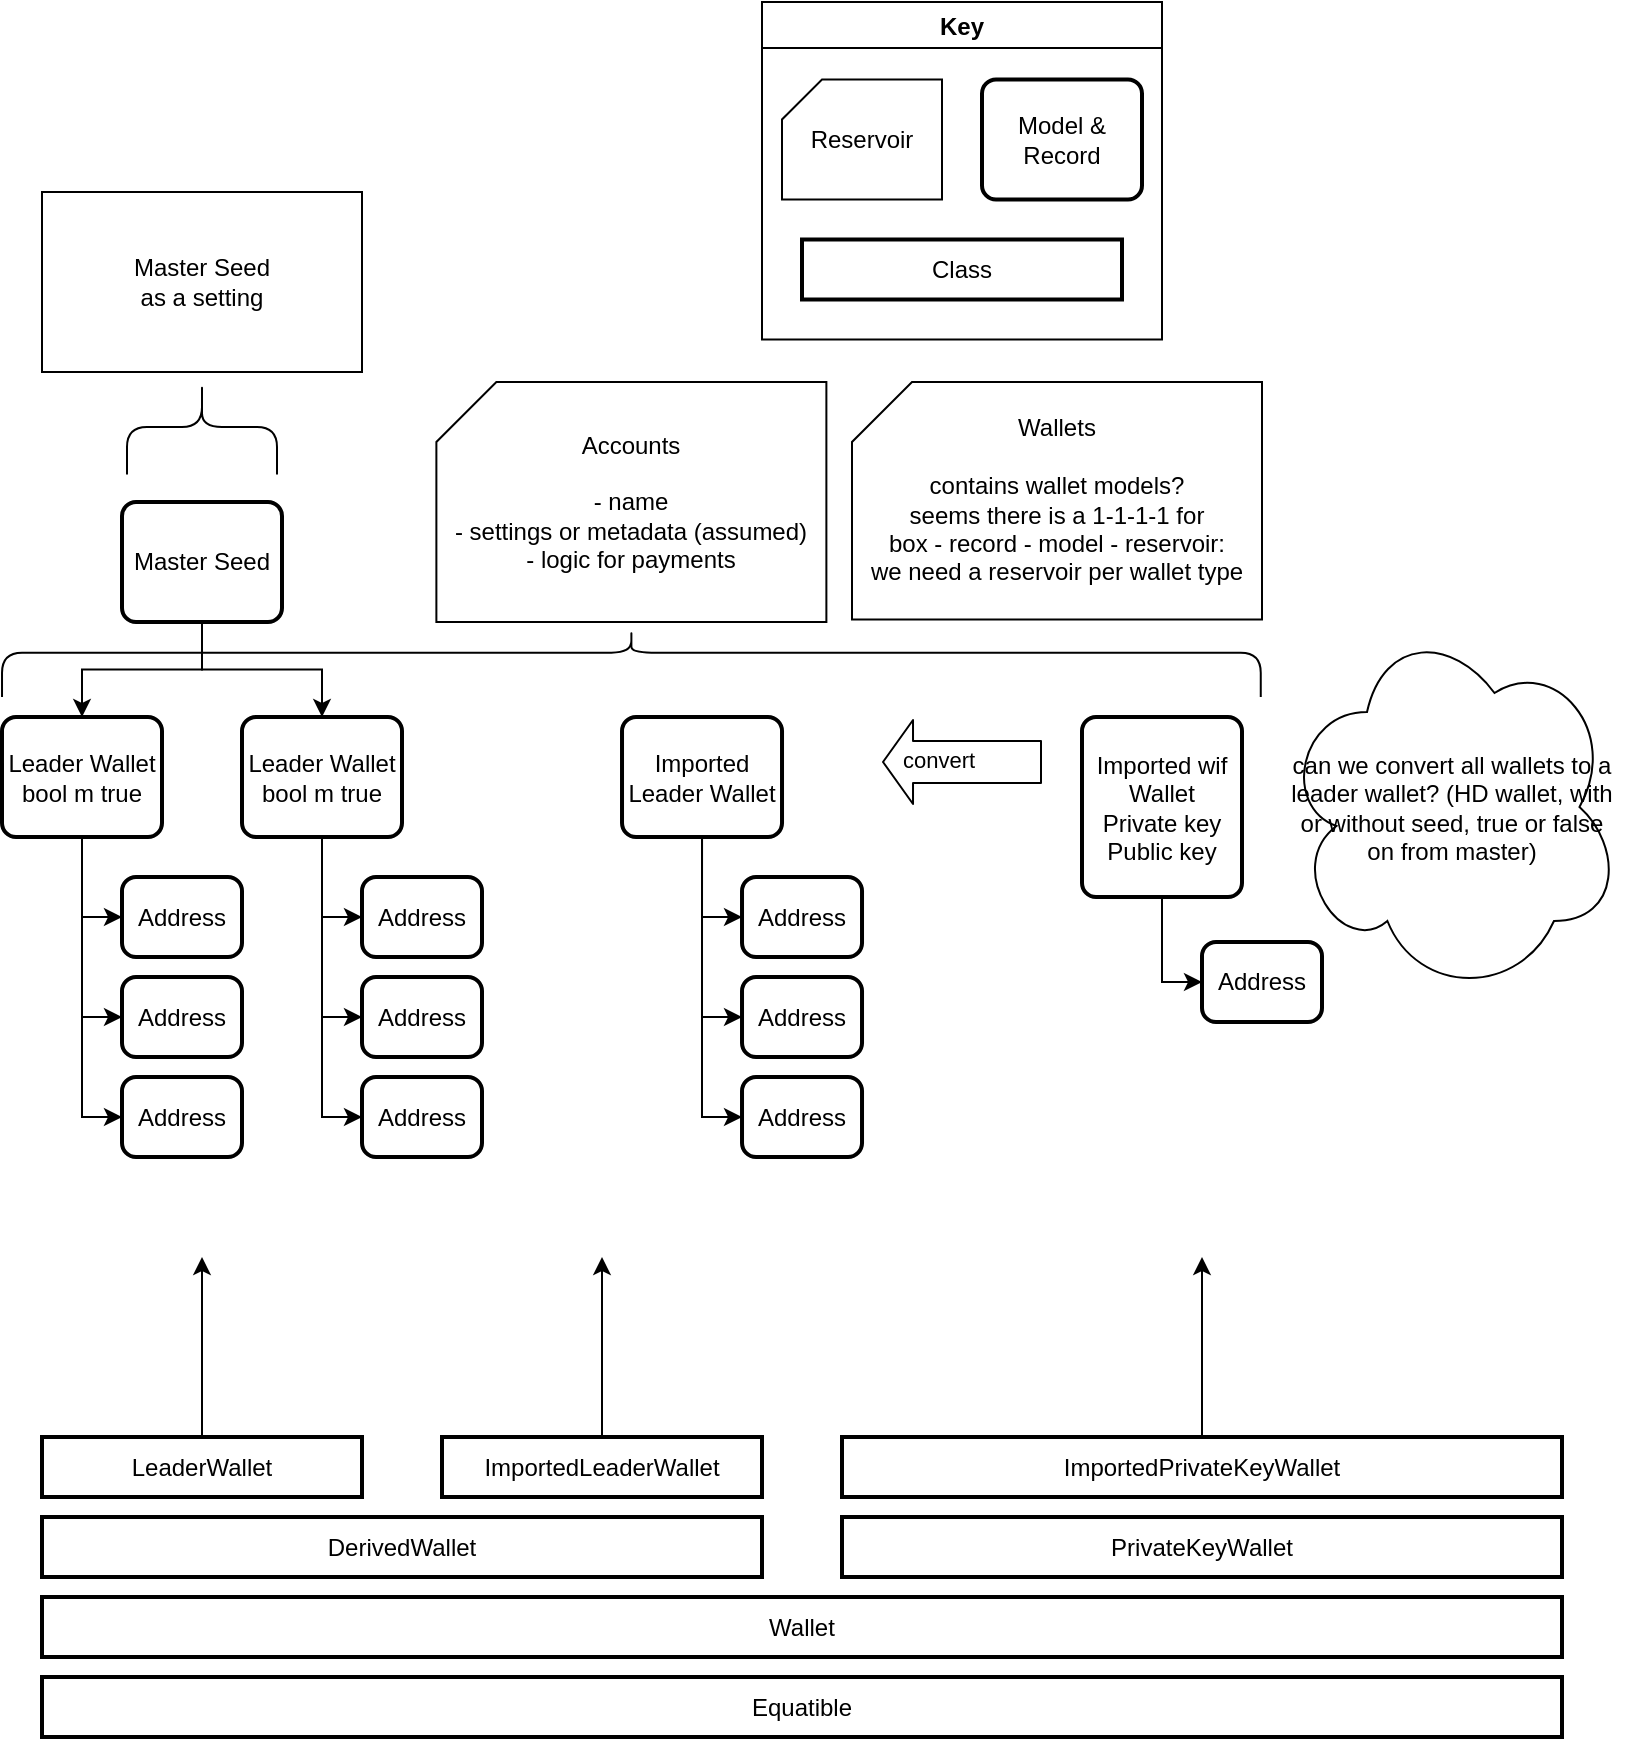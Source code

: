 <mxfile>
    <diagram id="B2Imsyf_CLR86bu_pUIC" name="Page-1">
        <mxGraphModel dx="828" dy="617" grid="1" gridSize="10" guides="1" tooltips="1" connect="1" arrows="1" fold="1" page="1" pageScale="1" pageWidth="850" pageHeight="1100" math="0" shadow="0">
            <root>
                <mxCell id="0"/>
                <mxCell id="1" parent="0"/>
                <mxCell id="186" value="" style="shape=curlyBracket;whiteSpace=wrap;html=1;rounded=1;flipH=1;rotation=-90;size=0.343;" parent="1" vertex="1">
                    <mxGeometry x="327.82" y="25.94" width="33.75" height="629.37" as="geometry"/>
                </mxCell>
                <mxCell id="220" style="edgeStyle=orthogonalEdgeStyle;rounded=0;orthogonalLoop=1;jettySize=auto;html=1;" parent="1" source="5" target="126" edge="1">
                    <mxGeometry relative="1" as="geometry"/>
                </mxCell>
                <mxCell id="221" style="edgeStyle=orthogonalEdgeStyle;rounded=0;orthogonalLoop=1;jettySize=auto;html=1;" parent="1" source="5" target="128" edge="1">
                    <mxGeometry relative="1" as="geometry"/>
                </mxCell>
                <mxCell id="5" value="Master Seed" style="rounded=1;whiteSpace=wrap;html=1;absoluteArcSize=1;arcSize=14;strokeWidth=2;" parent="1" vertex="1">
                    <mxGeometry x="90" y="260" width="80" height="60" as="geometry"/>
                </mxCell>
                <mxCell id="147" style="edgeStyle=orthogonalEdgeStyle;rounded=0;orthogonalLoop=1;jettySize=auto;html=1;exitX=0.5;exitY=1;exitDx=0;exitDy=0;entryX=0;entryY=0.5;entryDx=0;entryDy=0;" parent="1" source="126" target="143" edge="1">
                    <mxGeometry relative="1" as="geometry"/>
                </mxCell>
                <mxCell id="148" style="edgeStyle=orthogonalEdgeStyle;rounded=0;orthogonalLoop=1;jettySize=auto;html=1;exitX=0.5;exitY=1;exitDx=0;exitDy=0;entryX=0;entryY=0.5;entryDx=0;entryDy=0;" parent="1" source="126" target="142" edge="1">
                    <mxGeometry relative="1" as="geometry"/>
                </mxCell>
                <mxCell id="149" style="edgeStyle=orthogonalEdgeStyle;rounded=0;orthogonalLoop=1;jettySize=auto;html=1;exitX=0.5;exitY=1;exitDx=0;exitDy=0;entryX=0;entryY=0.5;entryDx=0;entryDy=0;" parent="1" source="126" target="141" edge="1">
                    <mxGeometry relative="1" as="geometry"/>
                </mxCell>
                <mxCell id="126" value="Leader Wallet&lt;br&gt;bool m true" style="rounded=1;whiteSpace=wrap;html=1;absoluteArcSize=1;arcSize=14;strokeWidth=2;" parent="1" vertex="1">
                    <mxGeometry x="150" y="367.5" width="80" height="60" as="geometry"/>
                </mxCell>
                <mxCell id="150" style="edgeStyle=orthogonalEdgeStyle;rounded=0;orthogonalLoop=1;jettySize=auto;html=1;exitX=0.5;exitY=1;exitDx=0;exitDy=0;entryX=0;entryY=0.5;entryDx=0;entryDy=0;" parent="1" source="128" target="146" edge="1">
                    <mxGeometry relative="1" as="geometry"/>
                </mxCell>
                <mxCell id="151" style="edgeStyle=orthogonalEdgeStyle;rounded=0;orthogonalLoop=1;jettySize=auto;html=1;exitX=0.5;exitY=1;exitDx=0;exitDy=0;entryX=0;entryY=0.5;entryDx=0;entryDy=0;" parent="1" source="128" target="145" edge="1">
                    <mxGeometry relative="1" as="geometry"/>
                </mxCell>
                <mxCell id="152" style="edgeStyle=orthogonalEdgeStyle;rounded=0;orthogonalLoop=1;jettySize=auto;html=1;exitX=0.5;exitY=1;exitDx=0;exitDy=0;entryX=0;entryY=0.5;entryDx=0;entryDy=0;" parent="1" source="128" target="144" edge="1">
                    <mxGeometry relative="1" as="geometry"/>
                </mxCell>
                <mxCell id="128" value="Leader Wallet&lt;br&gt;bool m true" style="rounded=1;whiteSpace=wrap;html=1;absoluteArcSize=1;arcSize=14;strokeWidth=2;" parent="1" vertex="1">
                    <mxGeometry x="30" y="367.5" width="80" height="60" as="geometry"/>
                </mxCell>
                <mxCell id="141" value="Address" style="rounded=1;whiteSpace=wrap;html=1;absoluteArcSize=1;arcSize=14;strokeWidth=2;" parent="1" vertex="1">
                    <mxGeometry x="210" y="447.5" width="60" height="40" as="geometry"/>
                </mxCell>
                <mxCell id="142" value="Address" style="rounded=1;whiteSpace=wrap;html=1;absoluteArcSize=1;arcSize=14;strokeWidth=2;" parent="1" vertex="1">
                    <mxGeometry x="210" y="497.5" width="60" height="40" as="geometry"/>
                </mxCell>
                <mxCell id="143" value="Address" style="rounded=1;whiteSpace=wrap;html=1;absoluteArcSize=1;arcSize=14;strokeWidth=2;" parent="1" vertex="1">
                    <mxGeometry x="210" y="547.5" width="60" height="40" as="geometry"/>
                </mxCell>
                <mxCell id="144" value="Address" style="rounded=1;whiteSpace=wrap;html=1;absoluteArcSize=1;arcSize=14;strokeWidth=2;" parent="1" vertex="1">
                    <mxGeometry x="90" y="447.5" width="60" height="40" as="geometry"/>
                </mxCell>
                <mxCell id="145" value="Address" style="rounded=1;whiteSpace=wrap;html=1;absoluteArcSize=1;arcSize=14;strokeWidth=2;" parent="1" vertex="1">
                    <mxGeometry x="90" y="497.5" width="60" height="40" as="geometry"/>
                </mxCell>
                <mxCell id="146" value="Address" style="rounded=1;whiteSpace=wrap;html=1;absoluteArcSize=1;arcSize=14;strokeWidth=2;" parent="1" vertex="1">
                    <mxGeometry x="90" y="547.5" width="60" height="40" as="geometry"/>
                </mxCell>
                <mxCell id="218" style="edgeStyle=orthogonalEdgeStyle;rounded=0;orthogonalLoop=1;jettySize=auto;html=1;entryX=0;entryY=0.5;entryDx=0;entryDy=0;" parent="1" source="163" target="216" edge="1">
                    <mxGeometry relative="1" as="geometry"/>
                </mxCell>
                <mxCell id="163" value="Imported wif Wallet&lt;br&gt;Private key&lt;br&gt;Public key" style="rounded=1;whiteSpace=wrap;html=1;absoluteArcSize=1;arcSize=14;strokeWidth=2;" parent="1" vertex="1">
                    <mxGeometry x="570" y="367.5" width="80" height="90" as="geometry"/>
                </mxCell>
                <mxCell id="169" style="edgeStyle=orthogonalEdgeStyle;rounded=0;orthogonalLoop=1;jettySize=auto;html=1;exitX=0.5;exitY=1;exitDx=0;exitDy=0;entryX=0;entryY=0.5;entryDx=0;entryDy=0;" parent="1" source="172" target="175" edge="1">
                    <mxGeometry relative="1" as="geometry"/>
                </mxCell>
                <mxCell id="170" style="edgeStyle=orthogonalEdgeStyle;rounded=0;orthogonalLoop=1;jettySize=auto;html=1;exitX=0.5;exitY=1;exitDx=0;exitDy=0;entryX=0;entryY=0.5;entryDx=0;entryDy=0;" parent="1" source="172" target="174" edge="1">
                    <mxGeometry relative="1" as="geometry"/>
                </mxCell>
                <mxCell id="171" style="edgeStyle=orthogonalEdgeStyle;rounded=0;orthogonalLoop=1;jettySize=auto;html=1;exitX=0.5;exitY=1;exitDx=0;exitDy=0;entryX=0;entryY=0.5;entryDx=0;entryDy=0;" parent="1" source="172" target="173" edge="1">
                    <mxGeometry relative="1" as="geometry"/>
                </mxCell>
                <mxCell id="172" value="Imported Leader Wallet" style="rounded=1;whiteSpace=wrap;html=1;absoluteArcSize=1;arcSize=14;strokeWidth=2;" parent="1" vertex="1">
                    <mxGeometry x="340.01" y="367.5" width="80" height="60" as="geometry"/>
                </mxCell>
                <mxCell id="173" value="Address" style="rounded=1;whiteSpace=wrap;html=1;absoluteArcSize=1;arcSize=14;strokeWidth=2;" parent="1" vertex="1">
                    <mxGeometry x="400.01" y="447.5" width="60" height="40" as="geometry"/>
                </mxCell>
                <mxCell id="174" value="Address" style="rounded=1;whiteSpace=wrap;html=1;absoluteArcSize=1;arcSize=14;strokeWidth=2;" parent="1" vertex="1">
                    <mxGeometry x="400.01" y="497.5" width="60" height="40" as="geometry"/>
                </mxCell>
                <mxCell id="175" value="Address" style="rounded=1;whiteSpace=wrap;html=1;absoluteArcSize=1;arcSize=14;strokeWidth=2;" parent="1" vertex="1">
                    <mxGeometry x="400.01" y="547.5" width="60" height="40" as="geometry"/>
                </mxCell>
                <mxCell id="184" value="Accounts&lt;br&gt;&lt;br&gt;- name&lt;br&gt;- settings or metadata (assumed)&lt;br&gt;- logic for payments" style="shape=card;whiteSpace=wrap;html=1;" parent="1" vertex="1">
                    <mxGeometry x="247.19" y="200" width="195" height="120" as="geometry"/>
                </mxCell>
                <mxCell id="187" value="Equatible" style="rounded=0;whiteSpace=wrap;html=1;absoluteArcSize=1;arcSize=14;strokeWidth=2;" parent="1" vertex="1">
                    <mxGeometry x="50" y="847.5" width="760" height="30" as="geometry"/>
                </mxCell>
                <mxCell id="188" value="Wallet" style="rounded=0;whiteSpace=wrap;html=1;absoluteArcSize=1;arcSize=14;strokeWidth=2;" parent="1" vertex="1">
                    <mxGeometry x="50" y="807.5" width="760" height="30" as="geometry"/>
                </mxCell>
                <mxCell id="189" value="DerivedWallet" style="rounded=0;whiteSpace=wrap;html=1;absoluteArcSize=1;arcSize=14;strokeWidth=2;" parent="1" vertex="1">
                    <mxGeometry x="50" y="767.5" width="360" height="30" as="geometry"/>
                </mxCell>
                <mxCell id="190" value="PrivateKeyWallet" style="rounded=0;whiteSpace=wrap;html=1;absoluteArcSize=1;arcSize=14;strokeWidth=2;" parent="1" vertex="1">
                    <mxGeometry x="450" y="767.5" width="360" height="30" as="geometry"/>
                </mxCell>
                <mxCell id="191" value="ImportedPrivateKeyWallet" style="rounded=0;whiteSpace=wrap;html=1;absoluteArcSize=1;arcSize=14;strokeWidth=2;" parent="1" vertex="1">
                    <mxGeometry x="450" y="727.5" width="360" height="30" as="geometry"/>
                </mxCell>
                <mxCell id="195" style="rounded=0;orthogonalLoop=1;jettySize=auto;html=1;" parent="1" source="192" edge="1">
                    <mxGeometry relative="1" as="geometry">
                        <mxPoint x="330" y="637.5" as="targetPoint"/>
                    </mxGeometry>
                </mxCell>
                <mxCell id="192" value="ImportedLeaderWallet" style="rounded=0;whiteSpace=wrap;html=1;absoluteArcSize=1;arcSize=14;strokeWidth=2;" parent="1" vertex="1">
                    <mxGeometry x="250" y="727.5" width="160" height="30" as="geometry"/>
                </mxCell>
                <mxCell id="197" style="edgeStyle=none;rounded=0;orthogonalLoop=1;jettySize=auto;html=1;" parent="1" source="193" edge="1">
                    <mxGeometry relative="1" as="geometry">
                        <mxPoint x="130" y="637.5" as="targetPoint"/>
                    </mxGeometry>
                </mxCell>
                <mxCell id="193" value="LeaderWallet" style="rounded=0;whiteSpace=wrap;html=1;absoluteArcSize=1;arcSize=14;strokeWidth=2;" parent="1" vertex="1">
                    <mxGeometry x="50" y="727.5" width="160" height="30" as="geometry"/>
                </mxCell>
                <mxCell id="194" value="" style="endArrow=classic;html=1;exitX=0.5;exitY=0;exitDx=0;exitDy=0;" parent="1" source="191" edge="1">
                    <mxGeometry width="50" height="50" relative="1" as="geometry">
                        <mxPoint x="730" y="717.5" as="sourcePoint"/>
                        <mxPoint x="630" y="637.5" as="targetPoint"/>
                    </mxGeometry>
                </mxCell>
                <mxCell id="198" value="Master Seed&lt;br&gt;as a setting&lt;br&gt;" style="shape=card;whiteSpace=wrap;html=1;size=0;" parent="1" vertex="1">
                    <mxGeometry x="50" y="105" width="160" height="90" as="geometry"/>
                </mxCell>
                <mxCell id="200" value="" style="shape=curlyBracket;whiteSpace=wrap;html=1;rounded=1;flipH=1;rotation=-90;" parent="1" vertex="1">
                    <mxGeometry x="106.25" y="185" width="47.5" height="75" as="geometry"/>
                </mxCell>
                <mxCell id="201" value="Key" style="swimlane;" parent="1" vertex="1">
                    <mxGeometry x="410" y="10" width="200" height="168.75" as="geometry"/>
                </mxCell>
                <mxCell id="202" value="Reservoir" style="shape=card;whiteSpace=wrap;html=1;size=20;" parent="201" vertex="1">
                    <mxGeometry x="10" y="38.75" width="80" height="60" as="geometry"/>
                </mxCell>
                <mxCell id="203" value="Model &amp;amp; Record" style="rounded=1;whiteSpace=wrap;html=1;absoluteArcSize=1;arcSize=14;strokeWidth=2;" parent="201" vertex="1">
                    <mxGeometry x="110" y="38.75" width="80" height="60" as="geometry"/>
                </mxCell>
                <mxCell id="205" value="Class" style="rounded=0;whiteSpace=wrap;html=1;absoluteArcSize=1;arcSize=14;strokeWidth=2;" parent="201" vertex="1">
                    <mxGeometry x="20" y="118.75" width="160" height="30" as="geometry"/>
                </mxCell>
                <mxCell id="216" value="Address" style="rounded=1;whiteSpace=wrap;html=1;absoluteArcSize=1;arcSize=14;strokeWidth=2;" parent="1" vertex="1">
                    <mxGeometry x="630" y="480" width="60" height="40" as="geometry"/>
                </mxCell>
                <mxCell id="222" value="Wallets&lt;br&gt;&lt;br&gt;contains wallet models?&lt;br&gt;seems there is a 1-1-1-1 for&lt;br&gt;box - record - model - reservoir:&lt;br&gt;we need a reservoir per wallet type" style="shape=card;whiteSpace=wrap;html=1;" parent="1" vertex="1">
                    <mxGeometry x="455" y="200" width="205" height="118.75" as="geometry"/>
                </mxCell>
                <mxCell id="223" value="can we convert all wallets to a leader wallet? (HD wallet, with or without seed, true or false on from master)" style="ellipse;shape=cloud;whiteSpace=wrap;html=1;" vertex="1" parent="1">
                    <mxGeometry x="670" y="317.5" width="170" height="190" as="geometry"/>
                </mxCell>
                <mxCell id="224" value="" style="shape=flexArrow;endArrow=classic;html=1;width=21;endSize=4.67;" edge="1" parent="1">
                    <mxGeometry width="50" height="50" relative="1" as="geometry">
                        <mxPoint x="550" y="390" as="sourcePoint"/>
                        <mxPoint x="470" y="390" as="targetPoint"/>
                    </mxGeometry>
                </mxCell>
                <mxCell id="225" value="convert" style="edgeLabel;html=1;align=center;verticalAlign=middle;resizable=0;points=[];" vertex="1" connectable="0" parent="224">
                    <mxGeometry x="0.296" y="-1" relative="1" as="geometry">
                        <mxPoint as="offset"/>
                    </mxGeometry>
                </mxCell>
            </root>
        </mxGraphModel>
    </diagram>
</mxfile>